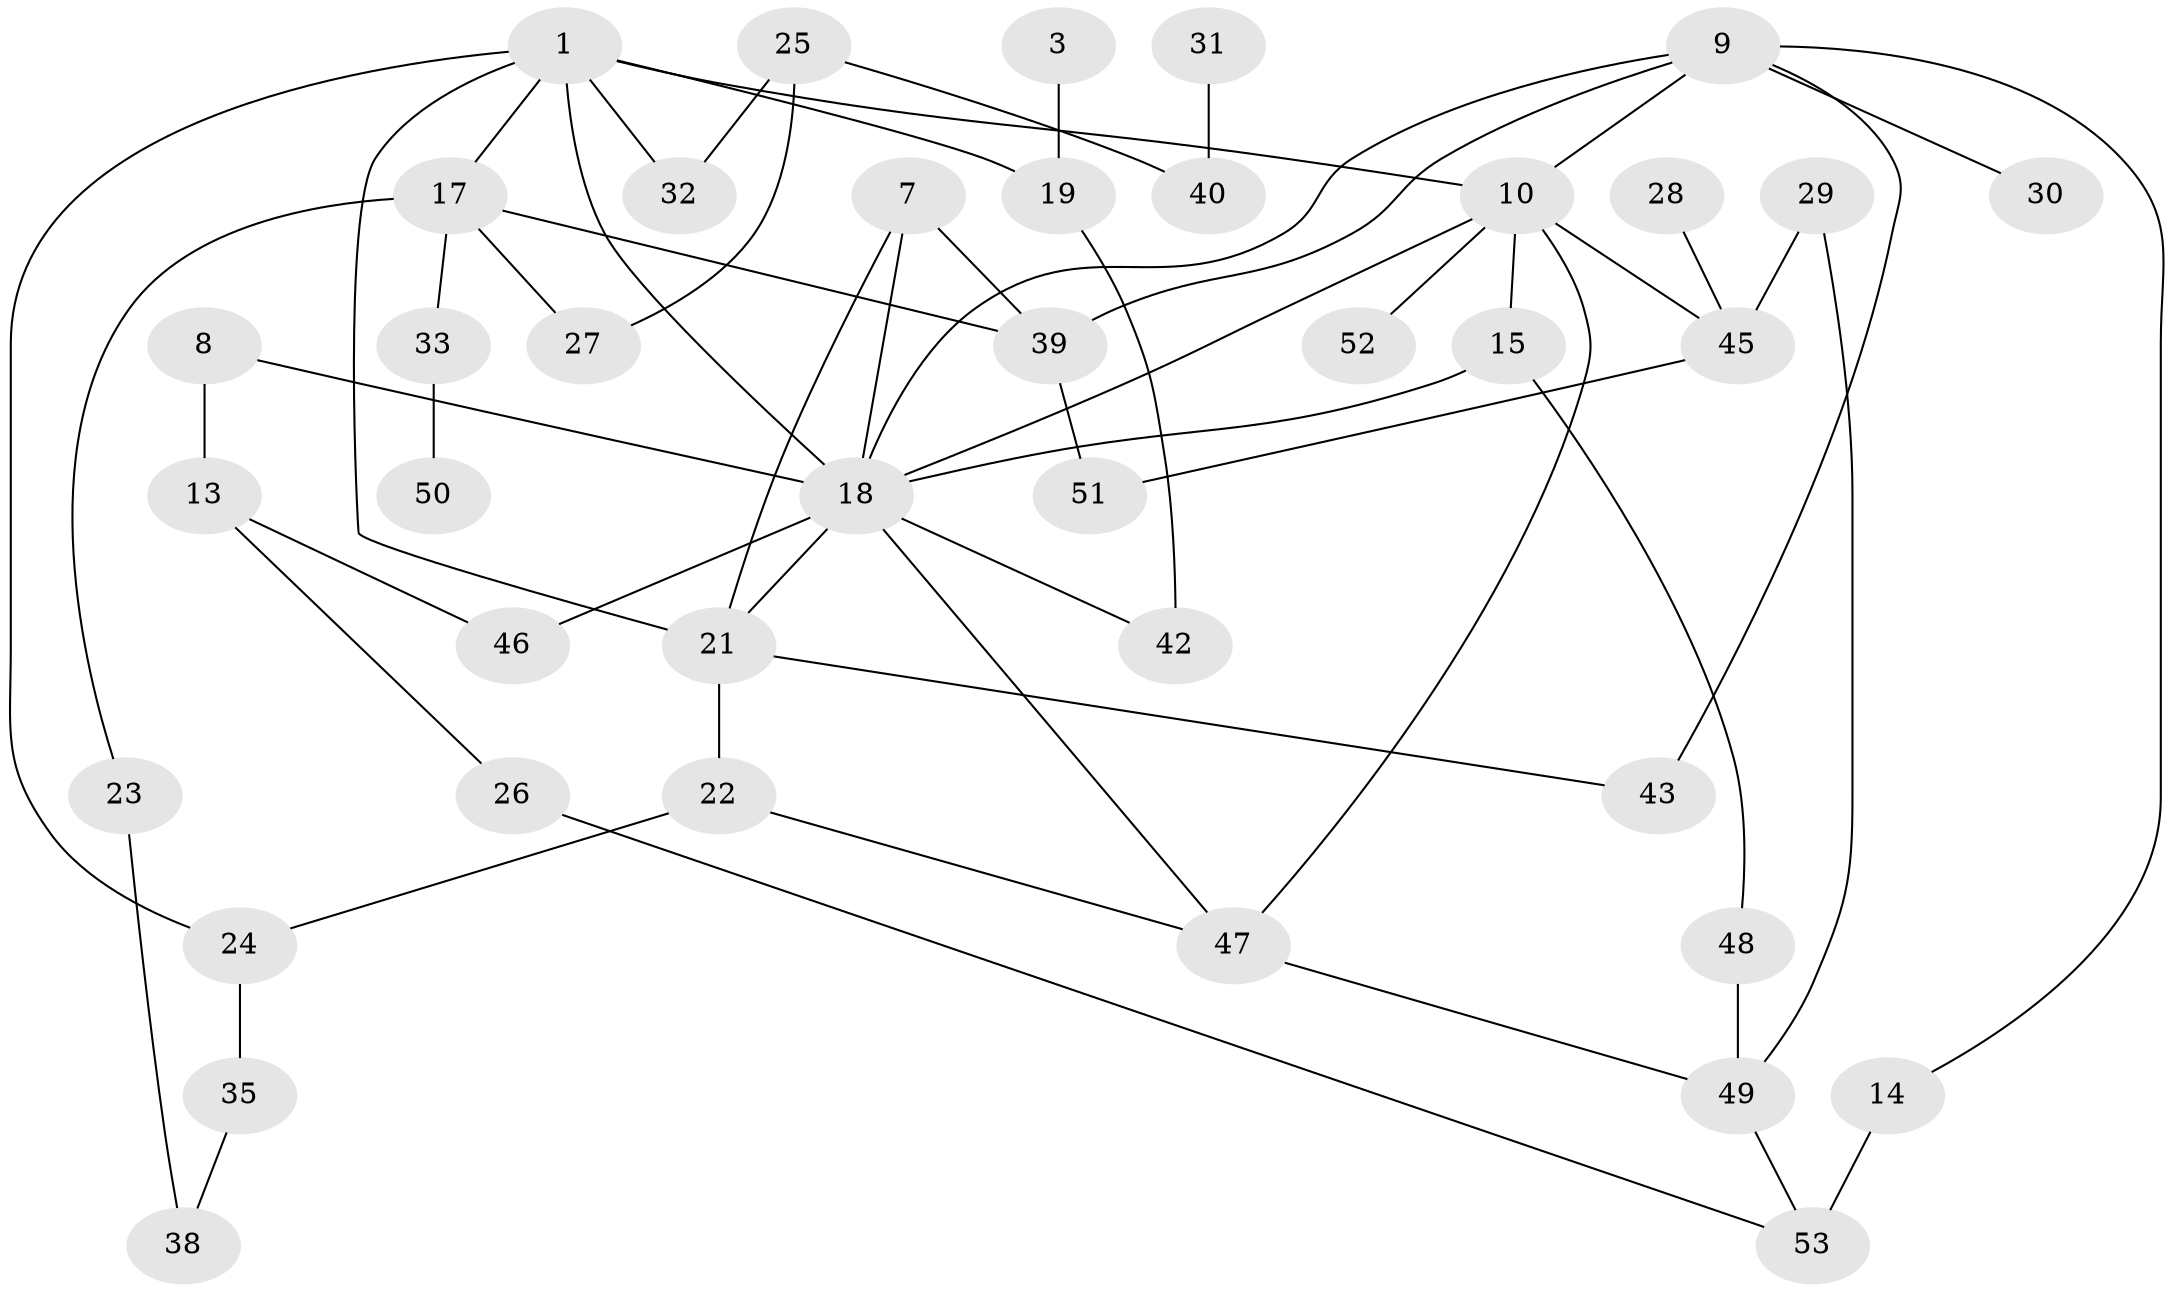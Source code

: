 // original degree distribution, {3: 0.15294117647058825, 0: 0.11764705882352941, 1: 0.18823529411764706, 4: 0.15294117647058825, 2: 0.3058823529411765, 5: 0.07058823529411765, 7: 0.011764705882352941}
// Generated by graph-tools (version 1.1) at 2025/48/03/04/25 22:48:14]
// undirected, 40 vertices, 59 edges
graph export_dot {
  node [color=gray90,style=filled];
  1;
  3;
  7;
  8;
  9;
  10;
  13;
  14;
  15;
  17;
  18;
  19;
  21;
  22;
  23;
  24;
  25;
  26;
  27;
  28;
  29;
  30;
  31;
  32;
  33;
  35;
  38;
  39;
  40;
  42;
  43;
  45;
  46;
  47;
  48;
  49;
  50;
  51;
  52;
  53;
  1 -- 10 [weight=1.0];
  1 -- 17 [weight=1.0];
  1 -- 18 [weight=2.0];
  1 -- 19 [weight=1.0];
  1 -- 21 [weight=1.0];
  1 -- 24 [weight=1.0];
  1 -- 32 [weight=1.0];
  3 -- 19 [weight=1.0];
  7 -- 18 [weight=1.0];
  7 -- 21 [weight=1.0];
  7 -- 39 [weight=1.0];
  8 -- 13 [weight=1.0];
  8 -- 18 [weight=1.0];
  9 -- 10 [weight=1.0];
  9 -- 14 [weight=1.0];
  9 -- 18 [weight=1.0];
  9 -- 30 [weight=1.0];
  9 -- 39 [weight=1.0];
  9 -- 43 [weight=1.0];
  10 -- 15 [weight=2.0];
  10 -- 18 [weight=1.0];
  10 -- 45 [weight=1.0];
  10 -- 47 [weight=1.0];
  10 -- 52 [weight=1.0];
  13 -- 26 [weight=1.0];
  13 -- 46 [weight=1.0];
  14 -- 53 [weight=2.0];
  15 -- 18 [weight=1.0];
  15 -- 48 [weight=1.0];
  17 -- 23 [weight=1.0];
  17 -- 27 [weight=1.0];
  17 -- 33 [weight=1.0];
  17 -- 39 [weight=1.0];
  18 -- 21 [weight=1.0];
  18 -- 42 [weight=1.0];
  18 -- 46 [weight=1.0];
  18 -- 47 [weight=1.0];
  19 -- 42 [weight=1.0];
  21 -- 22 [weight=1.0];
  21 -- 43 [weight=1.0];
  22 -- 24 [weight=1.0];
  22 -- 47 [weight=1.0];
  23 -- 38 [weight=1.0];
  24 -- 35 [weight=1.0];
  25 -- 27 [weight=1.0];
  25 -- 32 [weight=1.0];
  25 -- 40 [weight=1.0];
  26 -- 53 [weight=1.0];
  28 -- 45 [weight=1.0];
  29 -- 45 [weight=1.0];
  29 -- 49 [weight=1.0];
  31 -- 40 [weight=1.0];
  33 -- 50 [weight=1.0];
  35 -- 38 [weight=1.0];
  39 -- 51 [weight=1.0];
  45 -- 51 [weight=1.0];
  47 -- 49 [weight=1.0];
  48 -- 49 [weight=1.0];
  49 -- 53 [weight=1.0];
}
